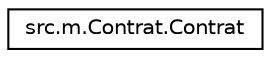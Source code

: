 digraph "Graphical Class Hierarchy"
{
  edge [fontname="Helvetica",fontsize="10",labelfontname="Helvetica",labelfontsize="10"];
  node [fontname="Helvetica",fontsize="10",shape=record];
  rankdir="LR";
  Node1 [label="src.m.Contrat.Contrat",height=0.2,width=0.4,color="black", fillcolor="white", style="filled",URL="$classsrc_1_1m_1_1_contrat_1_1_contrat.html"];
}
